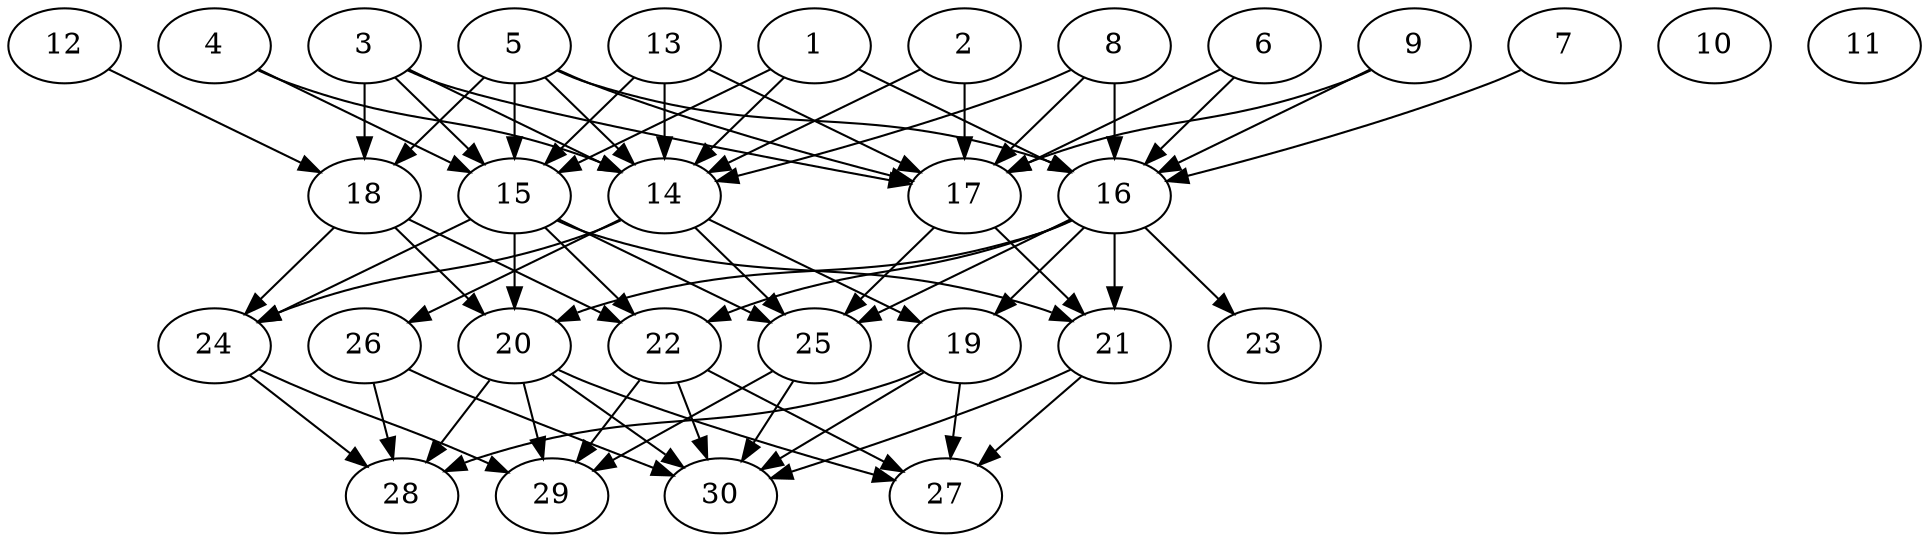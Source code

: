 // DAG automatically generated by daggen at Tue Aug  6 16:27:24 2019
// ./daggen --dot -n 30 --ccr 0.3 --fat 0.7 --regular 0.5 --density 0.7 --mindata 5242880 --maxdata 52428800 
digraph G {
  1 [size="79360000", alpha="0.19", expect_size="23808000"] 
  1 -> 14 [size ="23808000"]
  1 -> 15 [size ="23808000"]
  1 -> 16 [size ="23808000"]
  2 [size="132529493", alpha="0.08", expect_size="39758848"] 
  2 -> 14 [size ="39758848"]
  2 -> 17 [size ="39758848"]
  3 [size="150152533", alpha="0.01", expect_size="45045760"] 
  3 -> 14 [size ="45045760"]
  3 -> 15 [size ="45045760"]
  3 -> 17 [size ="45045760"]
  3 -> 18 [size ="45045760"]
  4 [size="101939200", alpha="0.08", expect_size="30581760"] 
  4 -> 14 [size ="30581760"]
  4 -> 15 [size ="30581760"]
  5 [size="36201813", alpha="0.02", expect_size="10860544"] 
  5 -> 14 [size ="10860544"]
  5 -> 15 [size ="10860544"]
  5 -> 16 [size ="10860544"]
  5 -> 17 [size ="10860544"]
  5 -> 18 [size ="10860544"]
  6 [size="54224213", alpha="0.05", expect_size="16267264"] 
  6 -> 16 [size ="16267264"]
  6 -> 17 [size ="16267264"]
  7 [size="48554667", alpha="0.15", expect_size="14566400"] 
  7 -> 16 [size ="14566400"]
  8 [size="66560000", alpha="0.04", expect_size="19968000"] 
  8 -> 14 [size ="19968000"]
  8 -> 16 [size ="19968000"]
  8 -> 17 [size ="19968000"]
  9 [size="120217600", alpha="0.03", expect_size="36065280"] 
  9 -> 16 [size ="36065280"]
  9 -> 17 [size ="36065280"]
  10 [size="93835947", alpha="0.11", expect_size="28150784"] 
  11 [size="22787413", alpha="0.10", expect_size="6836224"] 
  12 [size="168683520", alpha="0.17", expect_size="50605056"] 
  12 -> 18 [size ="50605056"]
  13 [size="74810027", alpha="0.06", expect_size="22443008"] 
  13 -> 14 [size ="22443008"]
  13 -> 15 [size ="22443008"]
  13 -> 17 [size ="22443008"]
  14 [size="86272000", alpha="0.20", expect_size="25881600"] 
  14 -> 19 [size ="25881600"]
  14 -> 24 [size ="25881600"]
  14 -> 25 [size ="25881600"]
  14 -> 26 [size ="25881600"]
  15 [size="150910293", alpha="0.19", expect_size="45273088"] 
  15 -> 20 [size ="45273088"]
  15 -> 21 [size ="45273088"]
  15 -> 22 [size ="45273088"]
  15 -> 24 [size ="45273088"]
  15 -> 25 [size ="45273088"]
  16 [size="165413547", alpha="0.18", expect_size="49624064"] 
  16 -> 19 [size ="49624064"]
  16 -> 20 [size ="49624064"]
  16 -> 21 [size ="49624064"]
  16 -> 22 [size ="49624064"]
  16 -> 23 [size ="49624064"]
  16 -> 25 [size ="49624064"]
  17 [size="48066560", alpha="0.17", expect_size="14419968"] 
  17 -> 21 [size ="14419968"]
  17 -> 25 [size ="14419968"]
  18 [size="164242773", alpha="0.09", expect_size="49272832"] 
  18 -> 20 [size ="49272832"]
  18 -> 22 [size ="49272832"]
  18 -> 24 [size ="49272832"]
  19 [size="41161387", alpha="0.11", expect_size="12348416"] 
  19 -> 27 [size ="12348416"]
  19 -> 28 [size ="12348416"]
  19 -> 30 [size ="12348416"]
  20 [size="67836587", alpha="0.13", expect_size="20350976"] 
  20 -> 27 [size ="20350976"]
  20 -> 28 [size ="20350976"]
  20 -> 29 [size ="20350976"]
  20 -> 30 [size ="20350976"]
  21 [size="155955200", alpha="0.04", expect_size="46786560"] 
  21 -> 27 [size ="46786560"]
  21 -> 30 [size ="46786560"]
  22 [size="75417600", alpha="0.09", expect_size="22625280"] 
  22 -> 27 [size ="22625280"]
  22 -> 29 [size ="22625280"]
  22 -> 30 [size ="22625280"]
  23 [size="52944213", alpha="0.10", expect_size="15883264"] 
  24 [size="101700267", alpha="0.03", expect_size="30510080"] 
  24 -> 28 [size ="30510080"]
  24 -> 29 [size ="30510080"]
  25 [size="100720640", alpha="0.18", expect_size="30216192"] 
  25 -> 29 [size ="30216192"]
  25 -> 30 [size ="30216192"]
  26 [size="90340693", alpha="0.18", expect_size="27102208"] 
  26 -> 28 [size ="27102208"]
  26 -> 30 [size ="27102208"]
  27 [size="71024640", alpha="0.01", expect_size="21307392"] 
  28 [size="48131413", alpha="0.11", expect_size="14439424"] 
  29 [size="117572267", alpha="0.14", expect_size="35271680"] 
  30 [size="46766080", alpha="0.06", expect_size="14029824"] 
}
